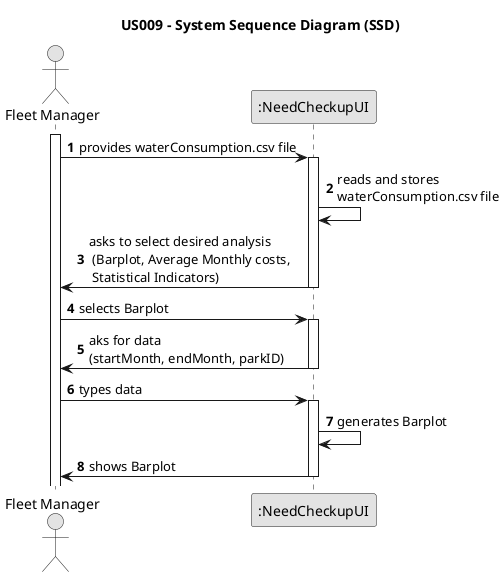 @startuml
skinparam monochrome true
skinparam packageStyle rectangle
skinparam shadowing false

title US009 - System Sequence Diagram (SSD)

autonumber

actor "Fleet Manager" as Employee
participant ":NeedCheckupUI" as System

activate Employee

    Employee -> System: provides waterConsumption.csv file
    activate System

        System -> System: reads and stores \nwaterConsumption.csv file
        System -> Employee: asks to select desired analysis\n (Barplot, Average Monthly costs,\n Statistical Indicators)
    deactivate System
    Employee -> System: selects Barplot
    activate System

        System -> Employee : aks for data \n(startMonth, endMonth, parkID)
    deactivate System
    Employee -> System: types data
    activate System

        System -> System: generates Barplot
        System -> Employee: shows Barplot
    deactivate System

@enduml